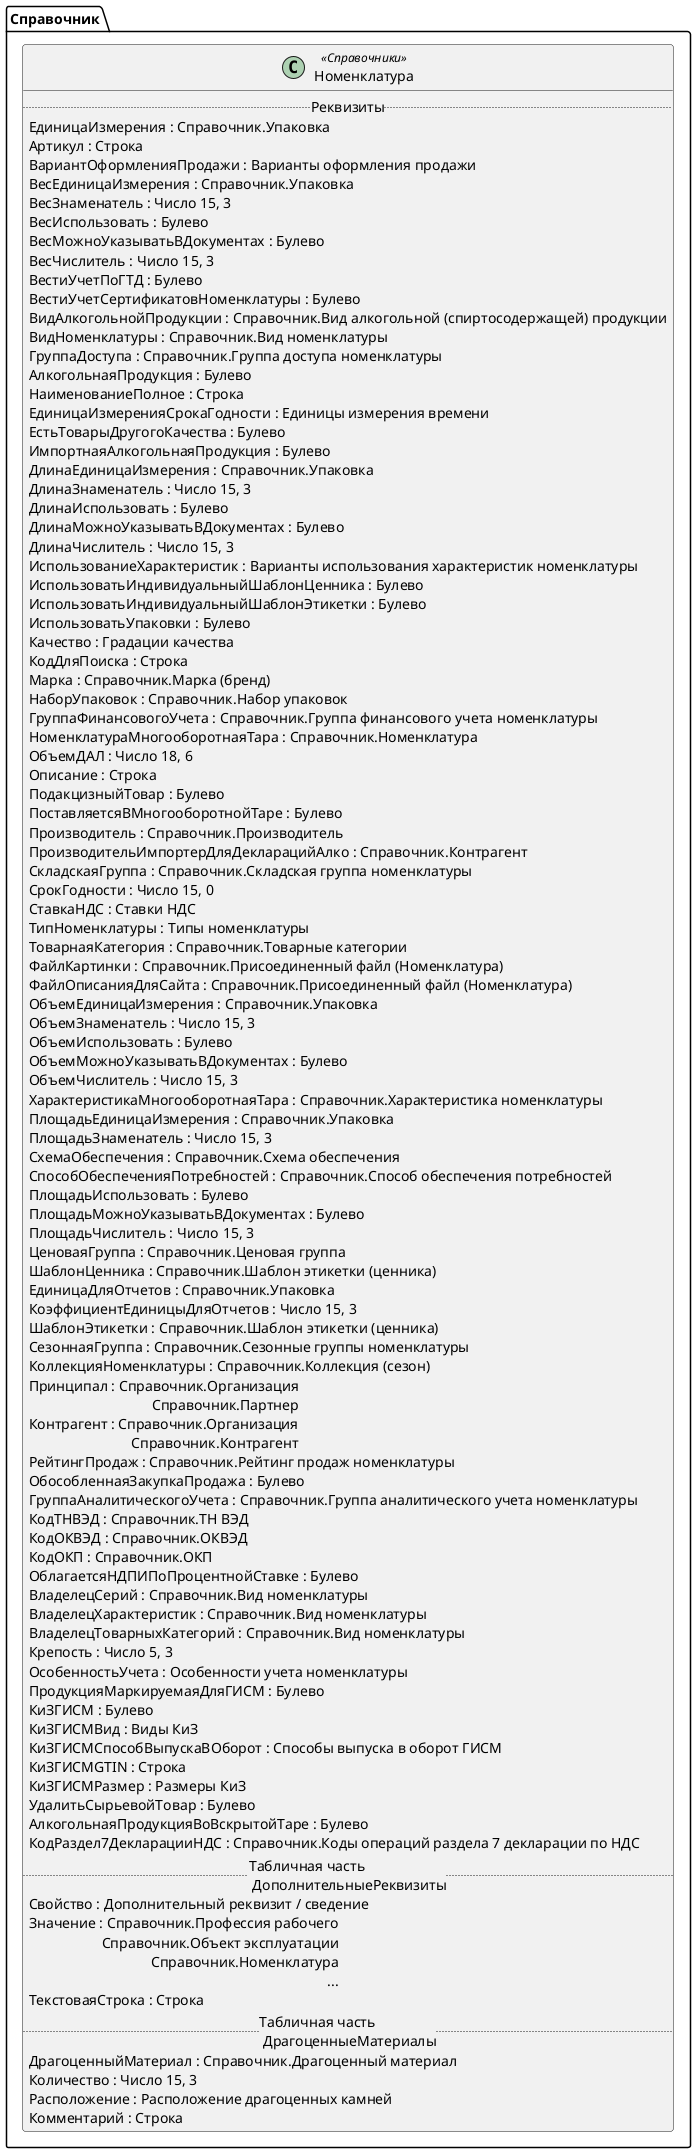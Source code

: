 ﻿@startuml Номенклатура
'!include templates.wsd
'..\include templates.wsd
class Справочник.Номенклатура as "Номенклатура" <<Справочники>>
{
..Реквизиты..
ЕдиницаИзмерения : Справочник.Упаковка
Артикул : Строка
ВариантОформленияПродажи : Варианты оформления продажи
ВесЕдиницаИзмерения : Справочник.Упаковка
ВесЗнаменатель : Число 15, 3
ВесИспользовать : Булево
ВесМожноУказыватьВДокументах : Булево
ВесЧислитель : Число 15, 3
ВестиУчетПоГТД : Булево
ВестиУчетСертификатовНоменклатуры : Булево
ВидАлкогольнойПродукции : Справочник.Вид алкогольной (спиртосодержащей) продукции
ВидНоменклатуры : Справочник.Вид номенклатуры
ГруппаДоступа : Справочник.Группа доступа номенклатуры
АлкогольнаяПродукция : Булево
НаименованиеПолное : Строка
ЕдиницаИзмеренияСрокаГодности : Единицы измерения времени
ЕстьТоварыДругогоКачества : Булево
ИмпортнаяАлкогольнаяПродукция : Булево
ДлинаЕдиницаИзмерения : Справочник.Упаковка
ДлинаЗнаменатель : Число 15, 3
ДлинаИспользовать : Булево
ДлинаМожноУказыватьВДокументах : Булево
ДлинаЧислитель : Число 15, 3
ИспользованиеХарактеристик : Варианты использования характеристик номенклатуры
ИспользоватьИндивидуальныйШаблонЦенника : Булево
ИспользоватьИндивидуальныйШаблонЭтикетки : Булево
ИспользоватьУпаковки : Булево
Качество : Градации качества
КодДляПоиска : Строка
Марка : Справочник.Марка (бренд)
НаборУпаковок : Справочник.Набор упаковок
ГруппаФинансовогоУчета : Справочник.Группа финансового учета номенклатуры
НоменклатураМногооборотнаяТара : Справочник.Номенклатура
ОбъемДАЛ : Число 18, 6
Описание : Строка
ПодакцизныйТовар : Булево
ПоставляетсяВМногооборотнойТаре : Булево
Производитель : Справочник.Производитель
ПроизводительИмпортерДляДекларацийАлко : Справочник.Контрагент
СкладскаяГруппа : Справочник.Складская группа номенклатуры
СрокГодности : Число 15, 0
СтавкаНДС : Ставки НДС
ТипНоменклатуры : Типы номенклатуры
ТоварнаяКатегория : Справочник.Товарные категории
ФайлКартинки : Справочник.Присоединенный файл (Номенклатура)
ФайлОписанияДляСайта : Справочник.Присоединенный файл (Номенклатура)
ОбъемЕдиницаИзмерения : Справочник.Упаковка
ОбъемЗнаменатель : Число 15, 3
ОбъемИспользовать : Булево
ОбъемМожноУказыватьВДокументах : Булево
ОбъемЧислитель : Число 15, 3
ХарактеристикаМногооборотнаяТара : Справочник.Характеристика номенклатуры
ПлощадьЕдиницаИзмерения : Справочник.Упаковка
ПлощадьЗнаменатель : Число 15, 3
СхемаОбеспечения : Справочник.Схема обеспечения
СпособОбеспеченияПотребностей : Справочник.Способ обеспечения потребностей
ПлощадьИспользовать : Булево
ПлощадьМожноУказыватьВДокументах : Булево
ПлощадьЧислитель : Число 15, 3
ЦеноваяГруппа : Справочник.Ценовая группа
ШаблонЦенника : Справочник.Шаблон этикетки (ценника)
ЕдиницаДляОтчетов : Справочник.Упаковка
КоэффициентЕдиницыДляОтчетов : Число 15, 3
ШаблонЭтикетки : Справочник.Шаблон этикетки (ценника)
СезоннаяГруппа : Справочник.Сезонные группы номенклатуры
КоллекцияНоменклатуры : Справочник.Коллекция (сезон)
Принципал : Справочник.Организация\rСправочник.Партнер
Контрагент : Справочник.Организация\rСправочник.Контрагент
РейтингПродаж : Справочник.Рейтинг продаж номенклатуры
ОбособленнаяЗакупкаПродажа : Булево
ГруппаАналитическогоУчета : Справочник.Группа аналитического учета номенклатуры
КодТНВЭД : Справочник.ТН ВЭД
КодОКВЭД : Справочник.ОКВЭД
КодОКП : Справочник.ОКП
ОблагаетсяНДПИПоПроцентнойСтавке : Булево
ВладелецСерий : Справочник.Вид номенклатуры
ВладелецХарактеристик : Справочник.Вид номенклатуры
ВладелецТоварныхКатегорий : Справочник.Вид номенклатуры
Крепость : Число 5, 3
ОсобенностьУчета : Особенности учета номенклатуры
ПродукцияМаркируемаяДляГИСМ : Булево
КиЗГИСМ : Булево
КиЗГИСМВид : Виды КиЗ
КиЗГИСМСпособВыпускаВОборот : Способы выпуска в оборот ГИСМ
КиЗГИСМGTIN : Строка
КиЗГИСМРазмер : Размеры КиЗ
УдалитьСырьевойТовар : Булево
АлкогольнаяПродукцияВоВскрытойТаре : Булево
КодРаздел7ДекларацииНДС : Справочник.Коды операций раздела 7 декларации по НДС
..Табличная часть \n ДополнительныеРеквизиты..
Свойство : Дополнительный реквизит / сведение
Значение : Справочник.Профессия рабочего\rСправочник.Объект эксплуатации\rСправочник.Номенклатура\r...
ТекстоваяСтрока : Строка
..Табличная часть \n ДрагоценныеМатериалы..
ДрагоценныйМатериал : Справочник.Драгоценный материал
Количество : Число 15, 3
Расположение : Расположение драгоценных камней
Комментарий : Строка
}
@enduml

